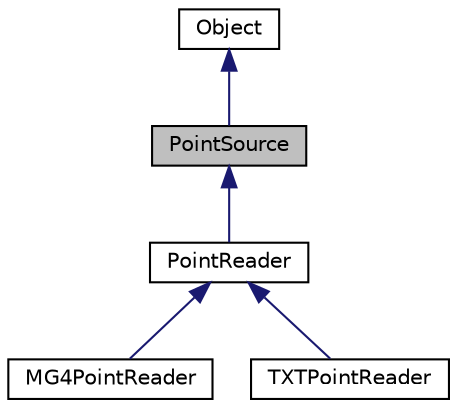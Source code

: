digraph "PointSource"
{
  bgcolor="transparent";
  edge [fontname="Helvetica",fontsize="10",labelfontname="Helvetica",labelfontsize="10"];
  node [fontname="Helvetica",fontsize="10",shape=record];
  Node1 [label="PointSource",height=0.2,width=0.4,color="black", fillcolor="grey75", style="filled" fontcolor="black"];
  Node2 -> Node1 [dir="back",color="midnightblue",fontsize="10",style="solid",fontname="Helvetica"];
  Node2 [label="Object",height=0.2,width=0.4,color="black",URL="$a00014.html",tooltip="Object is the base class for implementing reference counting. "];
  Node1 -> Node3 [dir="back",color="midnightblue",fontsize="10",style="solid",fontname="Helvetica"];
  Node3 [label="PointReader",height=0.2,width=0.4,color="black",URL="$a00020.html",tooltip="PointReader is the base class for reading LiDAR file formats. "];
  Node3 -> Node4 [dir="back",color="midnightblue",fontsize="10",style="solid",fontname="Helvetica"];
  Node4 [label="MG4PointReader",height=0.2,width=0.4,color="black",URL="$a00011.html",tooltip="MG4PointReader reads LiDAR-based MrSID files. "];
  Node3 -> Node5 [dir="back",color="midnightblue",fontsize="10",style="solid",fontname="Helvetica"];
  Node5 [label="TXTPointReader",height=0.2,width=0.4,color="black",URL="$a00030.html",tooltip="TXTPointReader reads LiDAR-based Text files. "];
}
